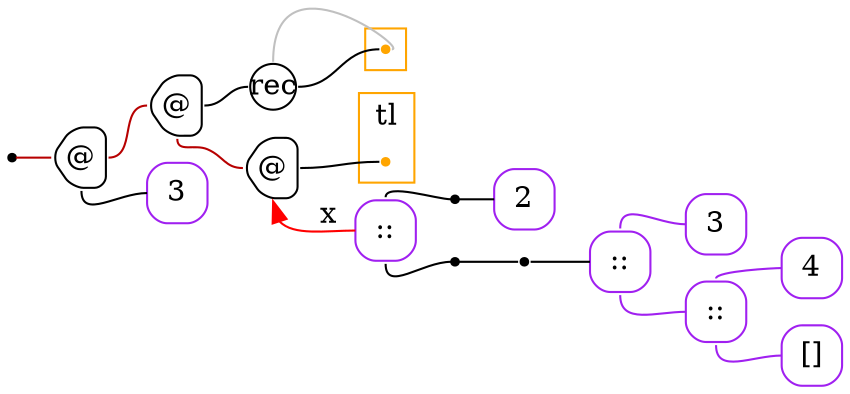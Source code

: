 digraph G {
  rankdir=LR;
  edge[arrowhead=none,arrowtail=none];
  node[fixedsize=true,shape=circle]
  size="9.201041666666667,5.219270833333334";
  labeldistance=0;
  nodesep=.175;
  ranksep=.175;

 nd1[shape=point];
   nd22[label="2",tooltip="nd22-ConstGraph",style=rounded,orientation=90,shape=square,width=.4,height=.4,color="purple"];
   nd28[label="3",tooltip="nd28-ConstGraph",style=rounded,orientation=90,shape=square,width=.4,height=.4,color="purple"];
   nd34[label="4",tooltip="nd34-ConstGraph",style=rounded,orientation=90,shape=square,width=.4,height=.4,color="purple"];
   nd39[label="[]",tooltip="nd39-ConstEmptyGraph",style=rounded,orientation=90,shape=square,width=.4,height=.4,color="purple"];
   nd182[label="::",tooltip="nd182-ConstListGraph",style=rounded,orientation=90,shape=square,width=.4,height=.4,color="purple"];
   nd188[label="::",tooltip="nd188-ConstListGraph",style=rounded,orientation=90,shape=square,width=.4,height=.4,color="purple"];
   nd194[label="::",tooltip="nd194-ConstListGraph",style=rounded,orientation=90,shape=square,width=.4,height=.4,color="purple"];
 nd237[label="rec",tooltip="nd237-RecurGraph",style=rounded,width=.3,height=.3,color="#000000"];
   subgraph cluster_nd241 {
     graph[style=fill,color="orange"];
     ndcluster_nd241[tooltip="nd241",orientation=90,shape=point,color="orange"];
   };
 nd154[label="@",tooltip="nd154-AppGraph",style=rounded,orientation=90,shape=house,width=.4,height=.4,color="#000000"];
 nd155[label="@",tooltip="nd155-AppGraph",style=rounded,orientation=90,shape=house,width=.4,height=.4,color="#000000"];
 nd157[label="@",tooltip="nd157-AppGraph",style=rounded,orientation=90,shape=house,width=.4,height=.4,color="#000000"];
 subgraph cluster_nd160 {
   graph[style=fill,color="orange",label="tl"];
   ndcluster_nd160[tooltip="nd160",orientation=90,shape=point,color="orange"];
 };
 nd287[label=" ",tooltip="nd287-ContractGraph",style=rounded,orientation=90,shape=point];
 nd299[label=" ",tooltip="nd299-ContractGraph",style=rounded,orientation=90,shape=point];
 nd300[label=" ",tooltip="nd300-ContractGraph",style=rounded,orientation=90,shape=point];
   nd309[label="3",tooltip="nd309-ConstGraph",style=rounded,orientation=90,shape=square,width=.4,height=.4,color="purple"];

  nd182->nd34[tailport=n,headport=w,color=purple,arrowhead=none,arrowtail=none];
  nd182->nd39[tailport=s,headport=w,color=purple,arrowhead=none,arrowtail=none];
  nd188->nd28[tailport=n,headport=w,color=purple,arrowhead=none,arrowtail=none];
  nd188->nd182[tailport=s,headport=w,color=purple,arrowhead=none,arrowtail=none];
  nd194->nd299[tailport=n,headport=w];
  nd194->nd300[tailport=s,headport=w];
  nd157->ndcluster_nd160[tailport=e,headport=w];
  nd155->nd237[tailport=e,headport=w,color=black,arrowhead=none,arrowtail=none];
  nd155->nd157[tailport=s,headport=w,color="#b70000",arrowhead=none,arrowtail=none];
  nd154->nd155[tailport=e,headport=w,color="#b70000",arrowhead=none,arrowtail=none];
  nd154->nd309[tailport=s,headport=w];
  nd1->nd154[label="",tailport=e,headport=w,color="#b70000",arrowhead=none,arrowtail=none];
  nd157->nd194[dir=back,label="x",headport=w,tailport=s,color=red,arrowtail=normal];
  nd299->nd22[tailport=e,headport=w];
  nd287->nd188[tailport=e,headport=w];
  nd237->ndcluster_nd241[dir=back,headport=e,tailport=n,color=grey,arrowhead=none,arrowtail=none];
  nd237->ndcluster_nd241[tailport=e,headport=w];
  nd300->nd287[tailport=e,headport=w];
}